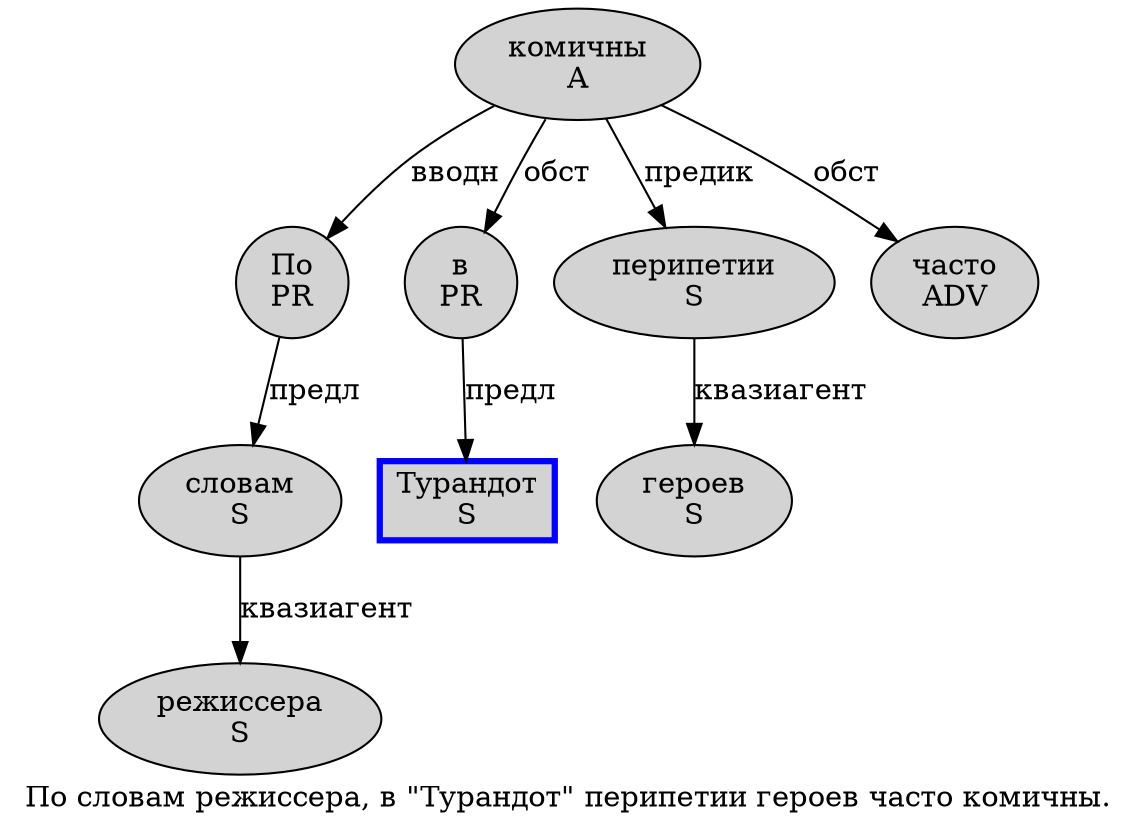 digraph SENTENCE_764 {
	graph [label="По словам режиссера, в \"Турандот\" перипетии героев часто комичны."]
	node [style=filled]
		0 [label="По
PR" color="" fillcolor=lightgray penwidth=1 shape=ellipse]
		1 [label="словам
S" color="" fillcolor=lightgray penwidth=1 shape=ellipse]
		2 [label="режиссера
S" color="" fillcolor=lightgray penwidth=1 shape=ellipse]
		4 [label="в
PR" color="" fillcolor=lightgray penwidth=1 shape=ellipse]
		6 [label="Турандот
S" color=blue fillcolor=lightgray penwidth=3 shape=box]
		8 [label="перипетии
S" color="" fillcolor=lightgray penwidth=1 shape=ellipse]
		9 [label="героев
S" color="" fillcolor=lightgray penwidth=1 shape=ellipse]
		10 [label="часто
ADV" color="" fillcolor=lightgray penwidth=1 shape=ellipse]
		11 [label="комичны
A" color="" fillcolor=lightgray penwidth=1 shape=ellipse]
			11 -> 0 [label="вводн"]
			11 -> 4 [label="обст"]
			11 -> 8 [label="предик"]
			11 -> 10 [label="обст"]
			1 -> 2 [label="квазиагент"]
			8 -> 9 [label="квазиагент"]
			0 -> 1 [label="предл"]
			4 -> 6 [label="предл"]
}